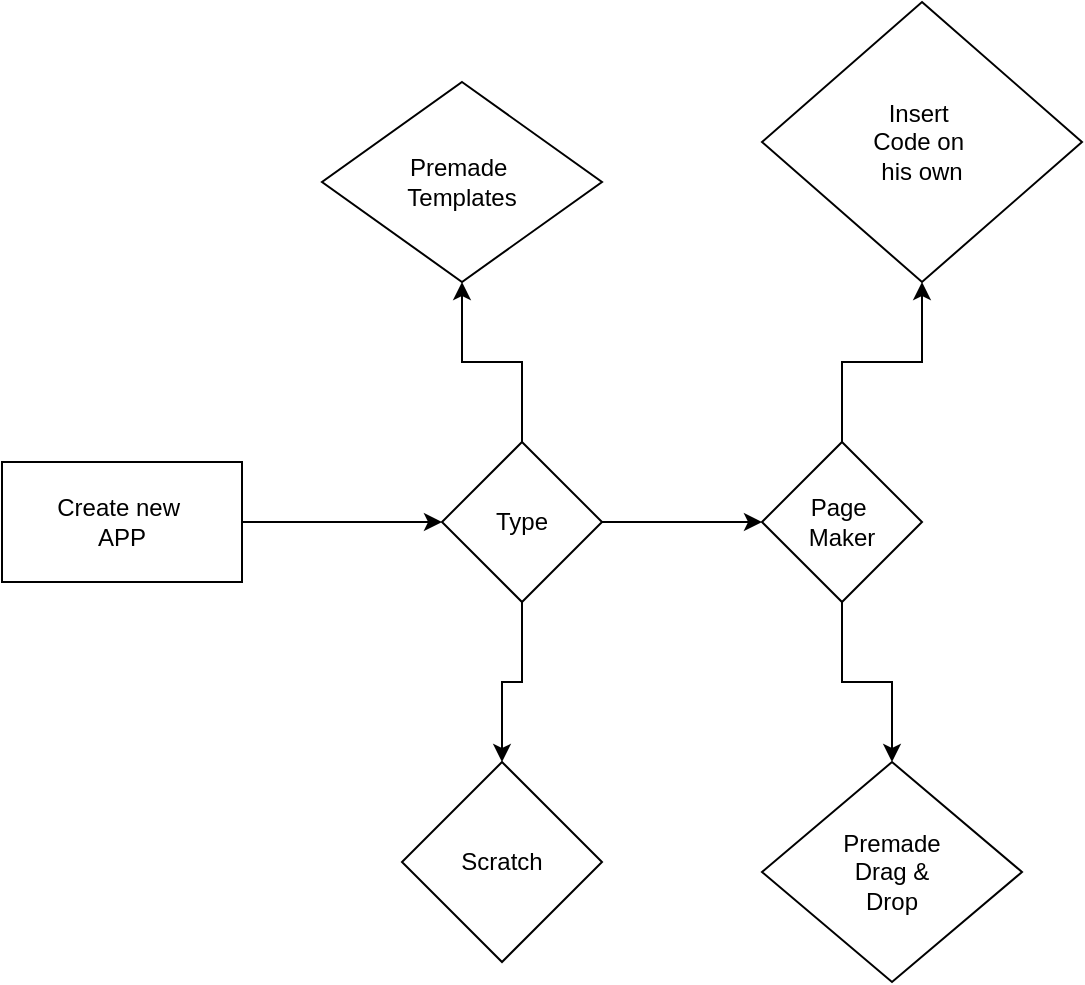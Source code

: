<mxfile version="16.0.2" type="device"><diagram name="Page-1" id="9c096ad6-e400-ecc8-3e38-643d2caac077"><mxGraphModel dx="816" dy="648" grid="1" gridSize="10" guides="1" tooltips="1" connect="1" arrows="1" fold="1" page="1" pageScale="1.5" pageWidth="1169" pageHeight="826" background="none" math="0" shadow="0"><root><mxCell id="0" style=";html=1;"/><mxCell id="1" style=";html=1;" parent="0"/><mxCell id="U6wGfa7FCsHfZbXt28iF-5" value="" style="edgeStyle=orthogonalEdgeStyle;rounded=0;orthogonalLoop=1;jettySize=auto;html=1;" edge="1" parent="1" source="U6wGfa7FCsHfZbXt28iF-1" target="U6wGfa7FCsHfZbXt28iF-4"><mxGeometry relative="1" as="geometry"/></mxCell><mxCell id="U6wGfa7FCsHfZbXt28iF-1" value="Create new&amp;nbsp;&lt;br&gt;APP" style="rounded=0;whiteSpace=wrap;html=1;" vertex="1" parent="1"><mxGeometry x="210" y="370" width="120" height="60" as="geometry"/></mxCell><mxCell id="U6wGfa7FCsHfZbXt28iF-7" value="" style="edgeStyle=orthogonalEdgeStyle;rounded=0;orthogonalLoop=1;jettySize=auto;html=1;" edge="1" parent="1" source="U6wGfa7FCsHfZbXt28iF-4" target="U6wGfa7FCsHfZbXt28iF-6"><mxGeometry relative="1" as="geometry"/></mxCell><mxCell id="U6wGfa7FCsHfZbXt28iF-9" value="" style="edgeStyle=orthogonalEdgeStyle;rounded=0;orthogonalLoop=1;jettySize=auto;html=1;" edge="1" parent="1" source="U6wGfa7FCsHfZbXt28iF-4" target="U6wGfa7FCsHfZbXt28iF-8"><mxGeometry relative="1" as="geometry"/></mxCell><mxCell id="U6wGfa7FCsHfZbXt28iF-13" value="" style="edgeStyle=orthogonalEdgeStyle;rounded=0;orthogonalLoop=1;jettySize=auto;html=1;" edge="1" parent="1" source="U6wGfa7FCsHfZbXt28iF-4" target="U6wGfa7FCsHfZbXt28iF-12"><mxGeometry relative="1" as="geometry"/></mxCell><mxCell id="U6wGfa7FCsHfZbXt28iF-4" value="Type" style="rhombus;whiteSpace=wrap;html=1;rounded=0;" vertex="1" parent="1"><mxGeometry x="430" y="360" width="80" height="80" as="geometry"/></mxCell><mxCell id="U6wGfa7FCsHfZbXt28iF-6" value="Premade&amp;nbsp;&lt;br&gt;Templates" style="rhombus;whiteSpace=wrap;html=1;rounded=0;" vertex="1" parent="1"><mxGeometry x="370" y="180" width="140" height="100" as="geometry"/></mxCell><mxCell id="U6wGfa7FCsHfZbXt28iF-8" value="Scratch" style="rhombus;whiteSpace=wrap;html=1;rounded=0;" vertex="1" parent="1"><mxGeometry x="410" y="520" width="100" height="100" as="geometry"/></mxCell><mxCell id="U6wGfa7FCsHfZbXt28iF-15" value="" style="edgeStyle=orthogonalEdgeStyle;rounded=0;orthogonalLoop=1;jettySize=auto;html=1;" edge="1" parent="1" source="U6wGfa7FCsHfZbXt28iF-12" target="U6wGfa7FCsHfZbXt28iF-14"><mxGeometry relative="1" as="geometry"/></mxCell><mxCell id="U6wGfa7FCsHfZbXt28iF-17" value="" style="edgeStyle=orthogonalEdgeStyle;rounded=0;orthogonalLoop=1;jettySize=auto;html=1;" edge="1" parent="1" source="U6wGfa7FCsHfZbXt28iF-12" target="U6wGfa7FCsHfZbXt28iF-16"><mxGeometry relative="1" as="geometry"/></mxCell><mxCell id="U6wGfa7FCsHfZbXt28iF-12" value="Page&amp;nbsp;&lt;br&gt;Maker" style="rhombus;whiteSpace=wrap;html=1;rounded=0;" vertex="1" parent="1"><mxGeometry x="590" y="360" width="80" height="80" as="geometry"/></mxCell><mxCell id="U6wGfa7FCsHfZbXt28iF-14" value="Insert&amp;nbsp;&lt;br&gt;Code on&amp;nbsp;&lt;br&gt;his own" style="rhombus;whiteSpace=wrap;html=1;rounded=0;" vertex="1" parent="1"><mxGeometry x="590" y="140" width="160" height="140" as="geometry"/></mxCell><mxCell id="U6wGfa7FCsHfZbXt28iF-16" value="Premade&lt;br&gt;Drag &amp;amp;&lt;br&gt;Drop" style="rhombus;whiteSpace=wrap;html=1;rounded=0;" vertex="1" parent="1"><mxGeometry x="590" y="520" width="130" height="110" as="geometry"/></mxCell></root></mxGraphModel></diagram></mxfile>
